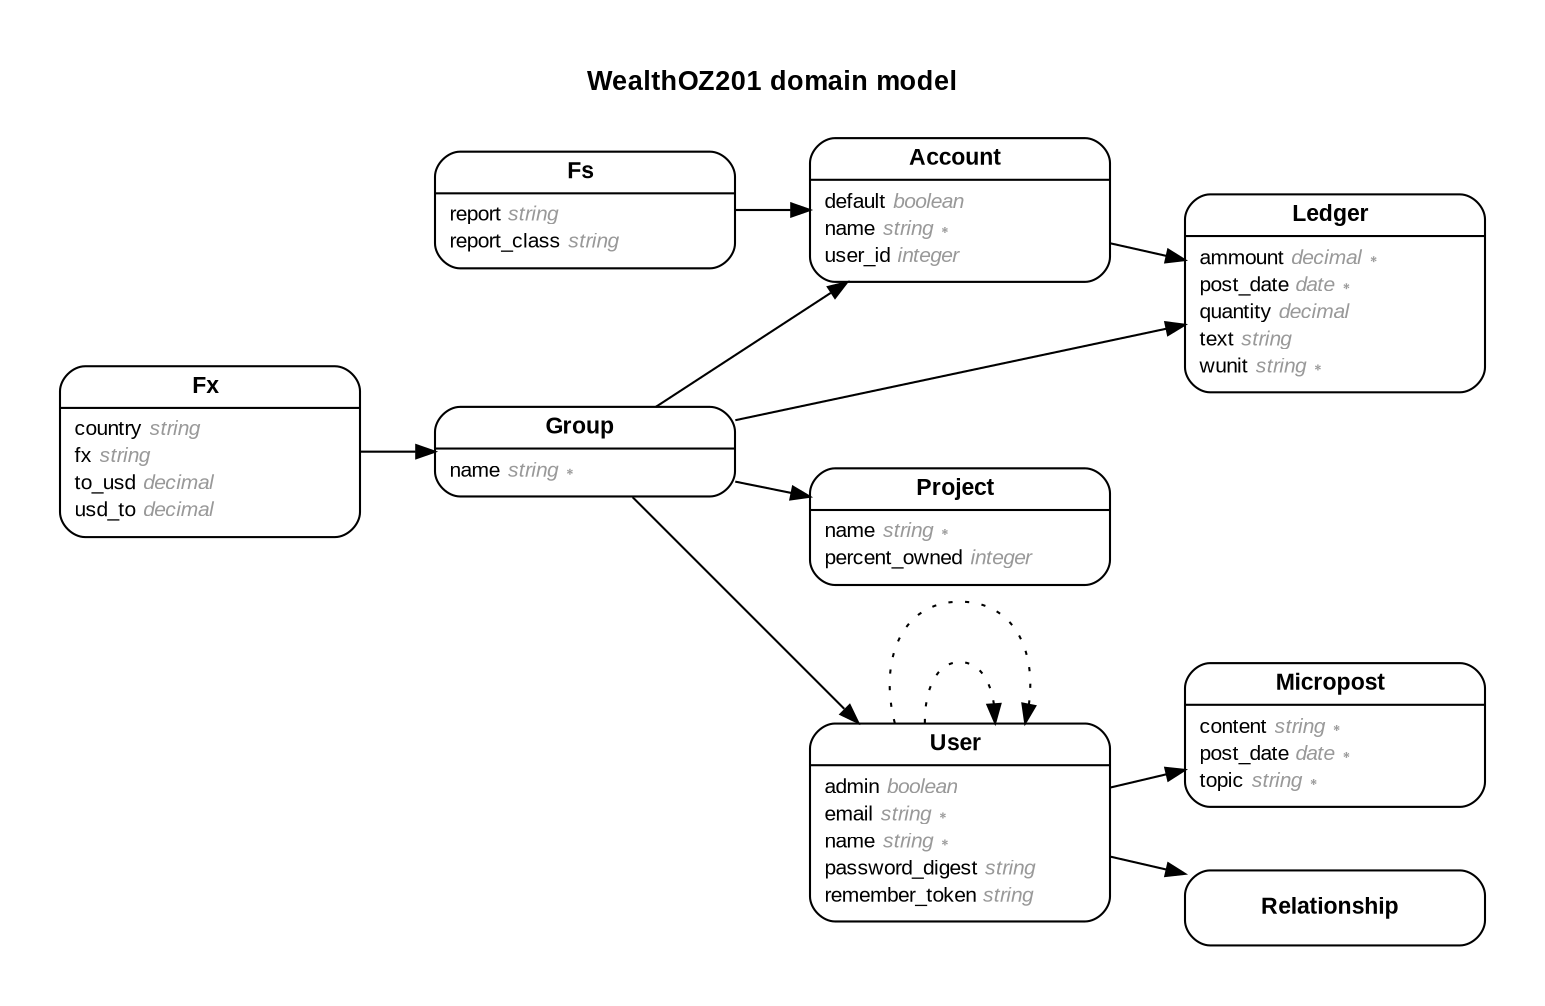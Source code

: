 digraph WealthOZ201 {
rankdir = "LR";
ranksep = "0.5";
nodesep = "0.4";
pad = "0.4,0.4";
margin = "0,0";
concentrate = "true";
labelloc = "t";
fontsize = "13";
fontname = "Arial Bold";
node[ shape  =  "Mrecord" , fontsize  =  "10" , fontname  =  "Arial" , margin  =  "0.07,0.05" , penwidth  =  "1.0"];
edge[ fontname  =  "Arial" , fontsize  =  "7" , dir  =  "both" , arrowsize  =  "0.9" , penwidth  =  "1.0" , labelangle  =  "32" , labeldistance  =  "1.8"];
label = "WealthOZ201 domain model\n\n";
m_Account [label = <<table border="0" align="center" cellspacing="0.5" cellpadding="0" width="134">
  <tr><td align="center" valign="bottom" width="130"><font face="Arial Bold" point-size="11">Account</font></td></tr>
</table>
|
<table border="0" align="left" cellspacing="2" cellpadding="0" width="134">
  <tr><td align="left" width="130" port="default">default <font face="Arial Italic" color="grey60">boolean</font></td></tr>
  <tr><td align="left" width="130" port="name">name <font face="Arial Italic" color="grey60">string ∗</font></td></tr>
  <tr><td align="left" width="130" port="user_id">user_id <font face="Arial Italic" color="grey60">integer</font></td></tr>
</table>
>];
m_Fs [label = <<table border="0" align="center" cellspacing="0.5" cellpadding="0" width="134">
  <tr><td align="center" valign="bottom" width="130"><font face="Arial Bold" point-size="11">Fs</font></td></tr>
</table>
|
<table border="0" align="left" cellspacing="2" cellpadding="0" width="134">
  <tr><td align="left" width="130" port="report">report <font face="Arial Italic" color="grey60">string</font></td></tr>
  <tr><td align="left" width="130" port="report_class">report_class <font face="Arial Italic" color="grey60">string</font></td></tr>
</table>
>];
m_Fx [label = <<table border="0" align="center" cellspacing="0.5" cellpadding="0" width="134">
  <tr><td align="center" valign="bottom" width="130"><font face="Arial Bold" point-size="11">Fx</font></td></tr>
</table>
|
<table border="0" align="left" cellspacing="2" cellpadding="0" width="134">
  <tr><td align="left" width="130" port="country">country <font face="Arial Italic" color="grey60">string</font></td></tr>
  <tr><td align="left" width="130" port="fx">fx <font face="Arial Italic" color="grey60">string</font></td></tr>
  <tr><td align="left" width="130" port="to_usd">to_usd <font face="Arial Italic" color="grey60">decimal</font></td></tr>
  <tr><td align="left" width="130" port="usd_to">usd_to <font face="Arial Italic" color="grey60">decimal</font></td></tr>
</table>
>];
m_Group [label = <<table border="0" align="center" cellspacing="0.5" cellpadding="0" width="134">
  <tr><td align="center" valign="bottom" width="130"><font face="Arial Bold" point-size="11">Group</font></td></tr>
</table>
|
<table border="0" align="left" cellspacing="2" cellpadding="0" width="134">
  <tr><td align="left" width="130" port="name">name <font face="Arial Italic" color="grey60">string ∗</font></td></tr>
</table>
>];
m_Ledger [label = <<table border="0" align="center" cellspacing="0.5" cellpadding="0" width="134">
  <tr><td align="center" valign="bottom" width="130"><font face="Arial Bold" point-size="11">Ledger</font></td></tr>
</table>
|
<table border="0" align="left" cellspacing="2" cellpadding="0" width="134">
  <tr><td align="left" width="130" port="ammount">ammount <font face="Arial Italic" color="grey60">decimal ∗</font></td></tr>
  <tr><td align="left" width="130" port="post_date">post_date <font face="Arial Italic" color="grey60">date ∗</font></td></tr>
  <tr><td align="left" width="130" port="quantity">quantity <font face="Arial Italic" color="grey60">decimal</font></td></tr>
  <tr><td align="left" width="130" port="text">text <font face="Arial Italic" color="grey60">string</font></td></tr>
  <tr><td align="left" width="130" port="wunit">wunit <font face="Arial Italic" color="grey60">string ∗</font></td></tr>
</table>
>];
m_Micropost [label = <<table border="0" align="center" cellspacing="0.5" cellpadding="0" width="134">
  <tr><td align="center" valign="bottom" width="130"><font face="Arial Bold" point-size="11">Micropost</font></td></tr>
</table>
|
<table border="0" align="left" cellspacing="2" cellpadding="0" width="134">
  <tr><td align="left" width="130" port="content">content <font face="Arial Italic" color="grey60">string ∗</font></td></tr>
  <tr><td align="left" width="130" port="post_date">post_date <font face="Arial Italic" color="grey60">date ∗</font></td></tr>
  <tr><td align="left" width="130" port="topic">topic <font face="Arial Italic" color="grey60">string ∗</font></td></tr>
</table>
>];
m_Project [label = <<table border="0" align="center" cellspacing="0.5" cellpadding="0" width="134">
  <tr><td align="center" valign="bottom" width="130"><font face="Arial Bold" point-size="11">Project</font></td></tr>
</table>
|
<table border="0" align="left" cellspacing="2" cellpadding="0" width="134">
  <tr><td align="left" width="130" port="name">name <font face="Arial Italic" color="grey60">string ∗</font></td></tr>
  <tr><td align="left" width="130" port="percent_owned">percent_owned <font face="Arial Italic" color="grey60">integer</font></td></tr>
</table>
>];
m_Relationship [label = <<table border="0" align="center" cellspacing="0.5" cellpadding="0" width="134">
  <tr><td align="center" valign="bottom" width="130"><font face="Arial Bold" point-size="11">Relationship</font></td></tr>
</table>
>];
m_User [label = <<table border="0" align="center" cellspacing="0.5" cellpadding="0" width="134">
  <tr><td align="center" valign="bottom" width="130"><font face="Arial Bold" point-size="11">User</font></td></tr>
</table>
|
<table border="0" align="left" cellspacing="2" cellpadding="0" width="134">
  <tr><td align="left" width="130" port="admin">admin <font face="Arial Italic" color="grey60">boolean</font></td></tr>
  <tr><td align="left" width="130" port="email">email <font face="Arial Italic" color="grey60">string ∗</font></td></tr>
  <tr><td align="left" width="130" port="name">name <font face="Arial Italic" color="grey60">string ∗</font></td></tr>
  <tr><td align="left" width="130" port="password_digest">password_digest <font face="Arial Italic" color="grey60">string</font></td></tr>
  <tr><td align="left" width="130" port="remember_token">remember_token <font face="Arial Italic" color="grey60">string</font></td></tr>
</table>
>];
  m_Group -> m_Account [arrowhead = "normal", arrowtail = "none", weight = "2"];
  m_Fs -> m_Account [arrowhead = "normal", arrowtail = "none", weight = "2"];
  m_Account -> m_Ledger [arrowhead = "normal", arrowtail = "none", weight = "2"];
  m_Fx -> m_Group [arrowhead = "normal", arrowtail = "none", weight = "2"];
  m_Group -> m_User [arrowhead = "normal", arrowtail = "none", weight = "2"];
  m_Group -> m_Project [arrowhead = "normal", arrowtail = "none", weight = "2"];
  m_Group -> m_Ledger [arrowhead = "normal", arrowtail = "none", weight = "2"];
  m_User -> m_Micropost [arrowhead = "normal", arrowtail = "none", weight = "2"];
  m_User -> m_Relationship [arrowhead = "normal", arrowtail = "none", weight = "2"];
  m_User -> m_Relationship [arrowhead = "normal", arrowtail = "none", weight = "2"];
  m_User -> m_User [style = "dotted", arrowhead = "normal", arrowtail = "none", weight = "1", constraint = "false"];
  m_User -> m_User [style = "dotted", arrowhead = "normal", arrowtail = "none", weight = "1", constraint = "false"];
}
